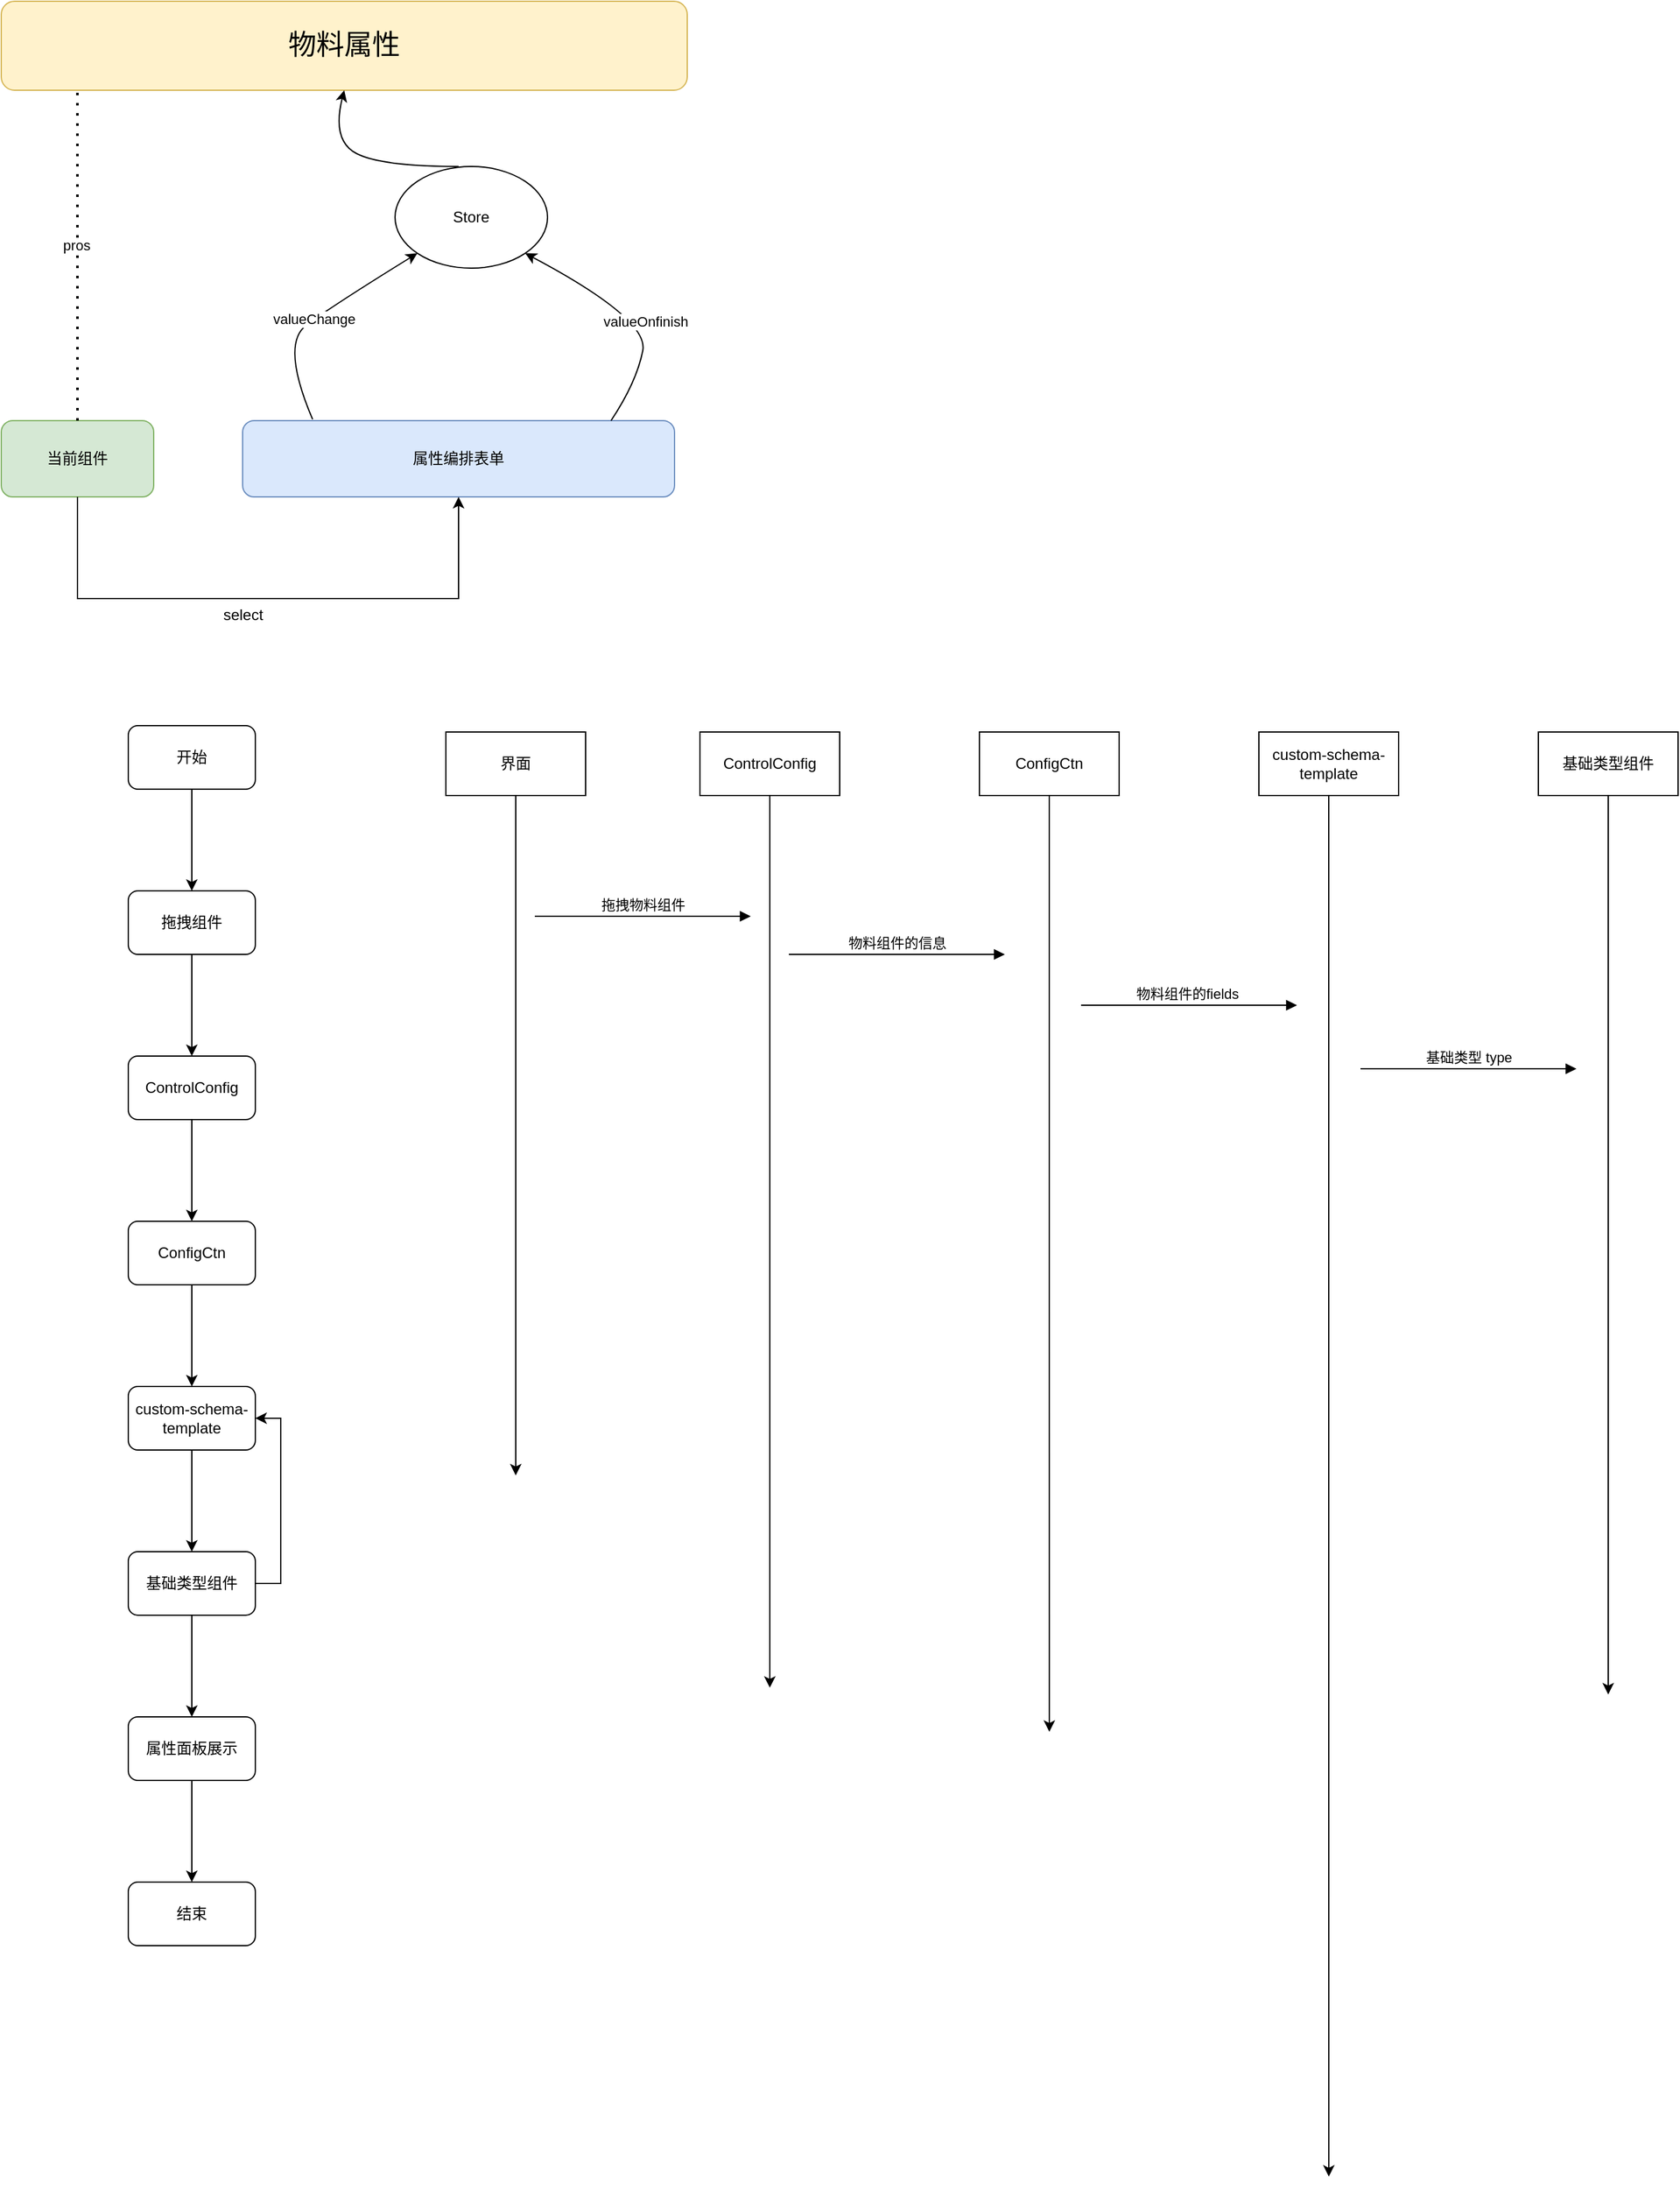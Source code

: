 <mxfile version="22.1.11" type="github">
  <diagram name="第 1 页" id="FVmoqseECFdzQfIaz5dA">
    <mxGraphModel dx="1122" dy="713" grid="1" gridSize="10" guides="1" tooltips="1" connect="1" arrows="1" fold="1" page="1" pageScale="1" pageWidth="827" pageHeight="1169" math="0" shadow="0">
      <root>
        <mxCell id="0" />
        <mxCell id="1" parent="0" />
        <mxCell id="dtWQxq9f6VDPI3T3tL6_-1" value="物料属性" style="rounded=1;whiteSpace=wrap;html=1;fillColor=#fff2cc;strokeColor=#d6b656;fontSize=22;" parent="1" vertex="1">
          <mxGeometry x="120" y="50" width="540" height="70" as="geometry" />
        </mxCell>
        <mxCell id="dtWQxq9f6VDPI3T3tL6_-2" value="当前组件" style="rounded=1;whiteSpace=wrap;html=1;fillColor=#d5e8d4;strokeColor=#82b366;" parent="1" vertex="1">
          <mxGeometry x="120" y="380" width="120" height="60" as="geometry" />
        </mxCell>
        <mxCell id="dtWQxq9f6VDPI3T3tL6_-3" value="属性编排表单" style="rounded=1;whiteSpace=wrap;html=1;fillColor=#dae8fc;strokeColor=#6c8ebf;" parent="1" vertex="1">
          <mxGeometry x="310" y="380" width="340" height="60" as="geometry" />
        </mxCell>
        <mxCell id="dtWQxq9f6VDPI3T3tL6_-4" value="" style="endArrow=none;dashed=1;html=1;dashPattern=1 3;strokeWidth=2;rounded=0;entryX=0.111;entryY=1;entryDx=0;entryDy=0;entryPerimeter=0;exitX=0.5;exitY=0;exitDx=0;exitDy=0;exitPerimeter=0;" parent="1" source="dtWQxq9f6VDPI3T3tL6_-2" target="dtWQxq9f6VDPI3T3tL6_-1" edge="1">
          <mxGeometry width="50" height="50" relative="1" as="geometry">
            <mxPoint x="390" y="340" as="sourcePoint" />
            <mxPoint x="190" y="140" as="targetPoint" />
          </mxGeometry>
        </mxCell>
        <mxCell id="dtWQxq9f6VDPI3T3tL6_-5" value="pros" style="edgeLabel;html=1;align=center;verticalAlign=middle;resizable=0;points=[];" parent="dtWQxq9f6VDPI3T3tL6_-4" vertex="1" connectable="0">
          <mxGeometry x="0.061" y="1" relative="1" as="geometry">
            <mxPoint as="offset" />
          </mxGeometry>
        </mxCell>
        <mxCell id="dtWQxq9f6VDPI3T3tL6_-6" value="" style="endArrow=classic;html=1;rounded=0;exitX=0.5;exitY=1;exitDx=0;exitDy=0;entryX=0.5;entryY=1;entryDx=0;entryDy=0;" parent="1" source="dtWQxq9f6VDPI3T3tL6_-2" target="dtWQxq9f6VDPI3T3tL6_-3" edge="1">
          <mxGeometry width="50" height="50" relative="1" as="geometry">
            <mxPoint x="390" y="340" as="sourcePoint" />
            <mxPoint x="480" y="520" as="targetPoint" />
            <Array as="points">
              <mxPoint x="180" y="520" />
              <mxPoint x="480" y="520" />
            </Array>
          </mxGeometry>
        </mxCell>
        <mxCell id="dtWQxq9f6VDPI3T3tL6_-7" value="select" style="text;html=1;align=center;verticalAlign=middle;resizable=0;points=[];autosize=1;strokeColor=none;fillColor=none;" parent="1" vertex="1">
          <mxGeometry x="285" y="518" width="50" height="30" as="geometry" />
        </mxCell>
        <mxCell id="dtWQxq9f6VDPI3T3tL6_-9" value="Store" style="ellipse;whiteSpace=wrap;html=1;" parent="1" vertex="1">
          <mxGeometry x="430" y="180" width="120" height="80" as="geometry" />
        </mxCell>
        <mxCell id="dtWQxq9f6VDPI3T3tL6_-10" value="" style="curved=1;endArrow=classic;html=1;rounded=0;entryX=0.5;entryY=1;entryDx=0;entryDy=0;" parent="1" target="dtWQxq9f6VDPI3T3tL6_-1" edge="1">
          <mxGeometry width="50" height="50" relative="1" as="geometry">
            <mxPoint x="480" y="180" as="sourcePoint" />
            <mxPoint x="400" y="200" as="targetPoint" />
            <Array as="points">
              <mxPoint x="420" y="180" />
              <mxPoint x="380" y="160" />
            </Array>
          </mxGeometry>
        </mxCell>
        <mxCell id="dtWQxq9f6VDPI3T3tL6_-11" value="valueChange" style="curved=1;endArrow=classic;html=1;rounded=0;exitX=0.162;exitY=-0.017;exitDx=0;exitDy=0;exitPerimeter=0;entryX=0;entryY=1;entryDx=0;entryDy=0;" parent="1" source="dtWQxq9f6VDPI3T3tL6_-3" target="dtWQxq9f6VDPI3T3tL6_-9" edge="1">
          <mxGeometry width="50" height="50" relative="1" as="geometry">
            <mxPoint x="390" y="340" as="sourcePoint" />
            <mxPoint x="440" y="290" as="targetPoint" />
            <Array as="points">
              <mxPoint x="340" y="320" />
              <mxPoint x="380" y="290" />
            </Array>
          </mxGeometry>
        </mxCell>
        <mxCell id="dtWQxq9f6VDPI3T3tL6_-12" value="" style="curved=1;endArrow=classic;html=1;rounded=0;entryX=1;entryY=1;entryDx=0;entryDy=0;" parent="1" target="dtWQxq9f6VDPI3T3tL6_-9" edge="1">
          <mxGeometry width="50" height="50" relative="1" as="geometry">
            <mxPoint x="600" y="380" as="sourcePoint" />
            <mxPoint x="458" y="258" as="targetPoint" />
            <Array as="points">
              <mxPoint x="620" y="350" />
              <mxPoint x="630" y="300" />
            </Array>
          </mxGeometry>
        </mxCell>
        <mxCell id="dtWQxq9f6VDPI3T3tL6_-13" value="valueOnfinish" style="edgeLabel;html=1;align=center;verticalAlign=middle;resizable=0;points=[];" parent="dtWQxq9f6VDPI3T3tL6_-12" vertex="1" connectable="0">
          <mxGeometry x="-0.1" y="3" relative="1" as="geometry">
            <mxPoint as="offset" />
          </mxGeometry>
        </mxCell>
        <mxCell id="yKcdB8pcACayNJ6NkOnH-7" value="" style="edgeStyle=orthogonalEdgeStyle;rounded=0;orthogonalLoop=1;jettySize=auto;html=1;" edge="1" parent="1" source="yKcdB8pcACayNJ6NkOnH-5" target="yKcdB8pcACayNJ6NkOnH-6">
          <mxGeometry relative="1" as="geometry" />
        </mxCell>
        <mxCell id="yKcdB8pcACayNJ6NkOnH-5" value="开始" style="rounded=1;whiteSpace=wrap;html=1;" vertex="1" parent="1">
          <mxGeometry x="220" y="620" width="100" height="50" as="geometry" />
        </mxCell>
        <mxCell id="yKcdB8pcACayNJ6NkOnH-9" value="" style="edgeStyle=orthogonalEdgeStyle;rounded=0;orthogonalLoop=1;jettySize=auto;html=1;" edge="1" parent="1" source="yKcdB8pcACayNJ6NkOnH-6" target="yKcdB8pcACayNJ6NkOnH-8">
          <mxGeometry relative="1" as="geometry" />
        </mxCell>
        <mxCell id="yKcdB8pcACayNJ6NkOnH-6" value="拖拽组件" style="rounded=1;whiteSpace=wrap;html=1;" vertex="1" parent="1">
          <mxGeometry x="220" y="750" width="100" height="50" as="geometry" />
        </mxCell>
        <mxCell id="yKcdB8pcACayNJ6NkOnH-11" value="" style="edgeStyle=orthogonalEdgeStyle;rounded=0;orthogonalLoop=1;jettySize=auto;html=1;" edge="1" parent="1" source="yKcdB8pcACayNJ6NkOnH-8" target="yKcdB8pcACayNJ6NkOnH-10">
          <mxGeometry relative="1" as="geometry" />
        </mxCell>
        <mxCell id="yKcdB8pcACayNJ6NkOnH-8" value="ControlConfig" style="rounded=1;whiteSpace=wrap;html=1;" vertex="1" parent="1">
          <mxGeometry x="220" y="880" width="100" height="50" as="geometry" />
        </mxCell>
        <mxCell id="yKcdB8pcACayNJ6NkOnH-13" value="" style="edgeStyle=orthogonalEdgeStyle;rounded=0;orthogonalLoop=1;jettySize=auto;html=1;" edge="1" parent="1" source="yKcdB8pcACayNJ6NkOnH-10">
          <mxGeometry relative="1" as="geometry">
            <mxPoint x="270" y="1140" as="targetPoint" />
          </mxGeometry>
        </mxCell>
        <mxCell id="yKcdB8pcACayNJ6NkOnH-10" value="ConfigCtn" style="rounded=1;whiteSpace=wrap;html=1;" vertex="1" parent="1">
          <mxGeometry x="220" y="1010" width="100" height="50" as="geometry" />
        </mxCell>
        <mxCell id="yKcdB8pcACayNJ6NkOnH-17" value="" style="edgeStyle=orthogonalEdgeStyle;rounded=0;orthogonalLoop=1;jettySize=auto;html=1;" edge="1" parent="1" source="yKcdB8pcACayNJ6NkOnH-14" target="yKcdB8pcACayNJ6NkOnH-16">
          <mxGeometry relative="1" as="geometry" />
        </mxCell>
        <mxCell id="yKcdB8pcACayNJ6NkOnH-14" value="custom-schema-template" style="rounded=1;whiteSpace=wrap;html=1;" vertex="1" parent="1">
          <mxGeometry x="220" y="1140" width="100" height="50" as="geometry" />
        </mxCell>
        <mxCell id="yKcdB8pcACayNJ6NkOnH-18" style="edgeStyle=orthogonalEdgeStyle;rounded=0;orthogonalLoop=1;jettySize=auto;html=1;exitX=1;exitY=0.5;exitDx=0;exitDy=0;entryX=1;entryY=0.5;entryDx=0;entryDy=0;" edge="1" parent="1" source="yKcdB8pcACayNJ6NkOnH-16" target="yKcdB8pcACayNJ6NkOnH-14">
          <mxGeometry relative="1" as="geometry">
            <mxPoint x="420" y="1160" as="targetPoint" />
          </mxGeometry>
        </mxCell>
        <mxCell id="yKcdB8pcACayNJ6NkOnH-20" value="" style="edgeStyle=orthogonalEdgeStyle;rounded=0;orthogonalLoop=1;jettySize=auto;html=1;" edge="1" parent="1" source="yKcdB8pcACayNJ6NkOnH-16" target="yKcdB8pcACayNJ6NkOnH-19">
          <mxGeometry relative="1" as="geometry" />
        </mxCell>
        <mxCell id="yKcdB8pcACayNJ6NkOnH-16" value="基础类型组件" style="rounded=1;whiteSpace=wrap;html=1;" vertex="1" parent="1">
          <mxGeometry x="220" y="1270" width="100" height="50" as="geometry" />
        </mxCell>
        <mxCell id="yKcdB8pcACayNJ6NkOnH-22" value="" style="edgeStyle=orthogonalEdgeStyle;rounded=0;orthogonalLoop=1;jettySize=auto;html=1;" edge="1" parent="1" source="yKcdB8pcACayNJ6NkOnH-19" target="yKcdB8pcACayNJ6NkOnH-21">
          <mxGeometry relative="1" as="geometry" />
        </mxCell>
        <mxCell id="yKcdB8pcACayNJ6NkOnH-19" value="属性面板展示" style="rounded=1;whiteSpace=wrap;html=1;" vertex="1" parent="1">
          <mxGeometry x="220" y="1400" width="100" height="50" as="geometry" />
        </mxCell>
        <mxCell id="yKcdB8pcACayNJ6NkOnH-21" value="结束" style="rounded=1;whiteSpace=wrap;html=1;" vertex="1" parent="1">
          <mxGeometry x="220" y="1530" width="100" height="50" as="geometry" />
        </mxCell>
        <mxCell id="yKcdB8pcACayNJ6NkOnH-35" style="edgeStyle=orthogonalEdgeStyle;rounded=0;orthogonalLoop=1;jettySize=auto;html=1;exitX=0.5;exitY=1;exitDx=0;exitDy=0;" edge="1" parent="1" source="yKcdB8pcACayNJ6NkOnH-27">
          <mxGeometry relative="1" as="geometry">
            <mxPoint x="725" y="1377.059" as="targetPoint" />
          </mxGeometry>
        </mxCell>
        <mxCell id="yKcdB8pcACayNJ6NkOnH-27" value="ControlConfig" style="html=1;whiteSpace=wrap;" vertex="1" parent="1">
          <mxGeometry x="670" y="625" width="110" height="50" as="geometry" />
        </mxCell>
        <mxCell id="yKcdB8pcACayNJ6NkOnH-37" style="edgeStyle=orthogonalEdgeStyle;rounded=0;orthogonalLoop=1;jettySize=auto;html=1;exitX=0.5;exitY=1;exitDx=0;exitDy=0;" edge="1" parent="1" source="yKcdB8pcACayNJ6NkOnH-28">
          <mxGeometry relative="1" as="geometry">
            <mxPoint x="945.059" y="1411.765" as="targetPoint" />
          </mxGeometry>
        </mxCell>
        <mxCell id="yKcdB8pcACayNJ6NkOnH-28" value="ConfigCtn" style="html=1;whiteSpace=wrap;" vertex="1" parent="1">
          <mxGeometry x="890" y="625" width="110" height="50" as="geometry" />
        </mxCell>
        <mxCell id="yKcdB8pcACayNJ6NkOnH-39" style="edgeStyle=orthogonalEdgeStyle;rounded=0;orthogonalLoop=1;jettySize=auto;html=1;exitX=0.5;exitY=1;exitDx=0;exitDy=0;" edge="1" parent="1" source="yKcdB8pcACayNJ6NkOnH-29">
          <mxGeometry relative="1" as="geometry">
            <mxPoint x="1165.059" y="1761.765" as="targetPoint" />
          </mxGeometry>
        </mxCell>
        <mxCell id="yKcdB8pcACayNJ6NkOnH-29" value="custom-schema-template" style="html=1;whiteSpace=wrap;" vertex="1" parent="1">
          <mxGeometry x="1110" y="625" width="110" height="50" as="geometry" />
        </mxCell>
        <mxCell id="yKcdB8pcACayNJ6NkOnH-40" style="edgeStyle=orthogonalEdgeStyle;rounded=0;orthogonalLoop=1;jettySize=auto;html=1;exitX=0.5;exitY=1;exitDx=0;exitDy=0;" edge="1" parent="1" source="yKcdB8pcACayNJ6NkOnH-30">
          <mxGeometry relative="1" as="geometry">
            <mxPoint x="1385" y="1382.353" as="targetPoint" />
          </mxGeometry>
        </mxCell>
        <mxCell id="yKcdB8pcACayNJ6NkOnH-30" value="基础类型组件" style="html=1;whiteSpace=wrap;" vertex="1" parent="1">
          <mxGeometry x="1330" y="625" width="110" height="50" as="geometry" />
        </mxCell>
        <mxCell id="yKcdB8pcACayNJ6NkOnH-33" style="edgeStyle=orthogonalEdgeStyle;rounded=0;orthogonalLoop=1;jettySize=auto;html=1;" edge="1" parent="1" source="yKcdB8pcACayNJ6NkOnH-32">
          <mxGeometry relative="1" as="geometry">
            <mxPoint x="525" y="1210" as="targetPoint" />
          </mxGeometry>
        </mxCell>
        <mxCell id="yKcdB8pcACayNJ6NkOnH-32" value="界面" style="html=1;whiteSpace=wrap;" vertex="1" parent="1">
          <mxGeometry x="470" y="625" width="110" height="50" as="geometry" />
        </mxCell>
        <mxCell id="yKcdB8pcACayNJ6NkOnH-34" value="拖拽物料组件" style="html=1;verticalAlign=bottom;endArrow=block;curved=0;rounded=0;" edge="1" parent="1">
          <mxGeometry width="80" relative="1" as="geometry">
            <mxPoint x="540" y="770" as="sourcePoint" />
            <mxPoint x="710" y="770" as="targetPoint" />
          </mxGeometry>
        </mxCell>
        <mxCell id="yKcdB8pcACayNJ6NkOnH-36" value="物料组件的信息" style="html=1;verticalAlign=bottom;endArrow=block;curved=0;rounded=0;" edge="1" parent="1">
          <mxGeometry width="80" relative="1" as="geometry">
            <mxPoint x="740" y="800" as="sourcePoint" />
            <mxPoint x="910" y="800" as="targetPoint" />
          </mxGeometry>
        </mxCell>
        <mxCell id="yKcdB8pcACayNJ6NkOnH-38" value="物料组件的fields&amp;nbsp;" style="html=1;verticalAlign=bottom;endArrow=block;curved=0;rounded=0;" edge="1" parent="1">
          <mxGeometry width="80" relative="1" as="geometry">
            <mxPoint x="970" y="840" as="sourcePoint" />
            <mxPoint x="1140" y="840" as="targetPoint" />
          </mxGeometry>
        </mxCell>
        <mxCell id="yKcdB8pcACayNJ6NkOnH-41" value="基础类型 type" style="html=1;verticalAlign=bottom;endArrow=block;curved=0;rounded=0;" edge="1" parent="1">
          <mxGeometry width="80" relative="1" as="geometry">
            <mxPoint x="1190" y="890" as="sourcePoint" />
            <mxPoint x="1360" y="890" as="targetPoint" />
          </mxGeometry>
        </mxCell>
      </root>
    </mxGraphModel>
  </diagram>
</mxfile>
